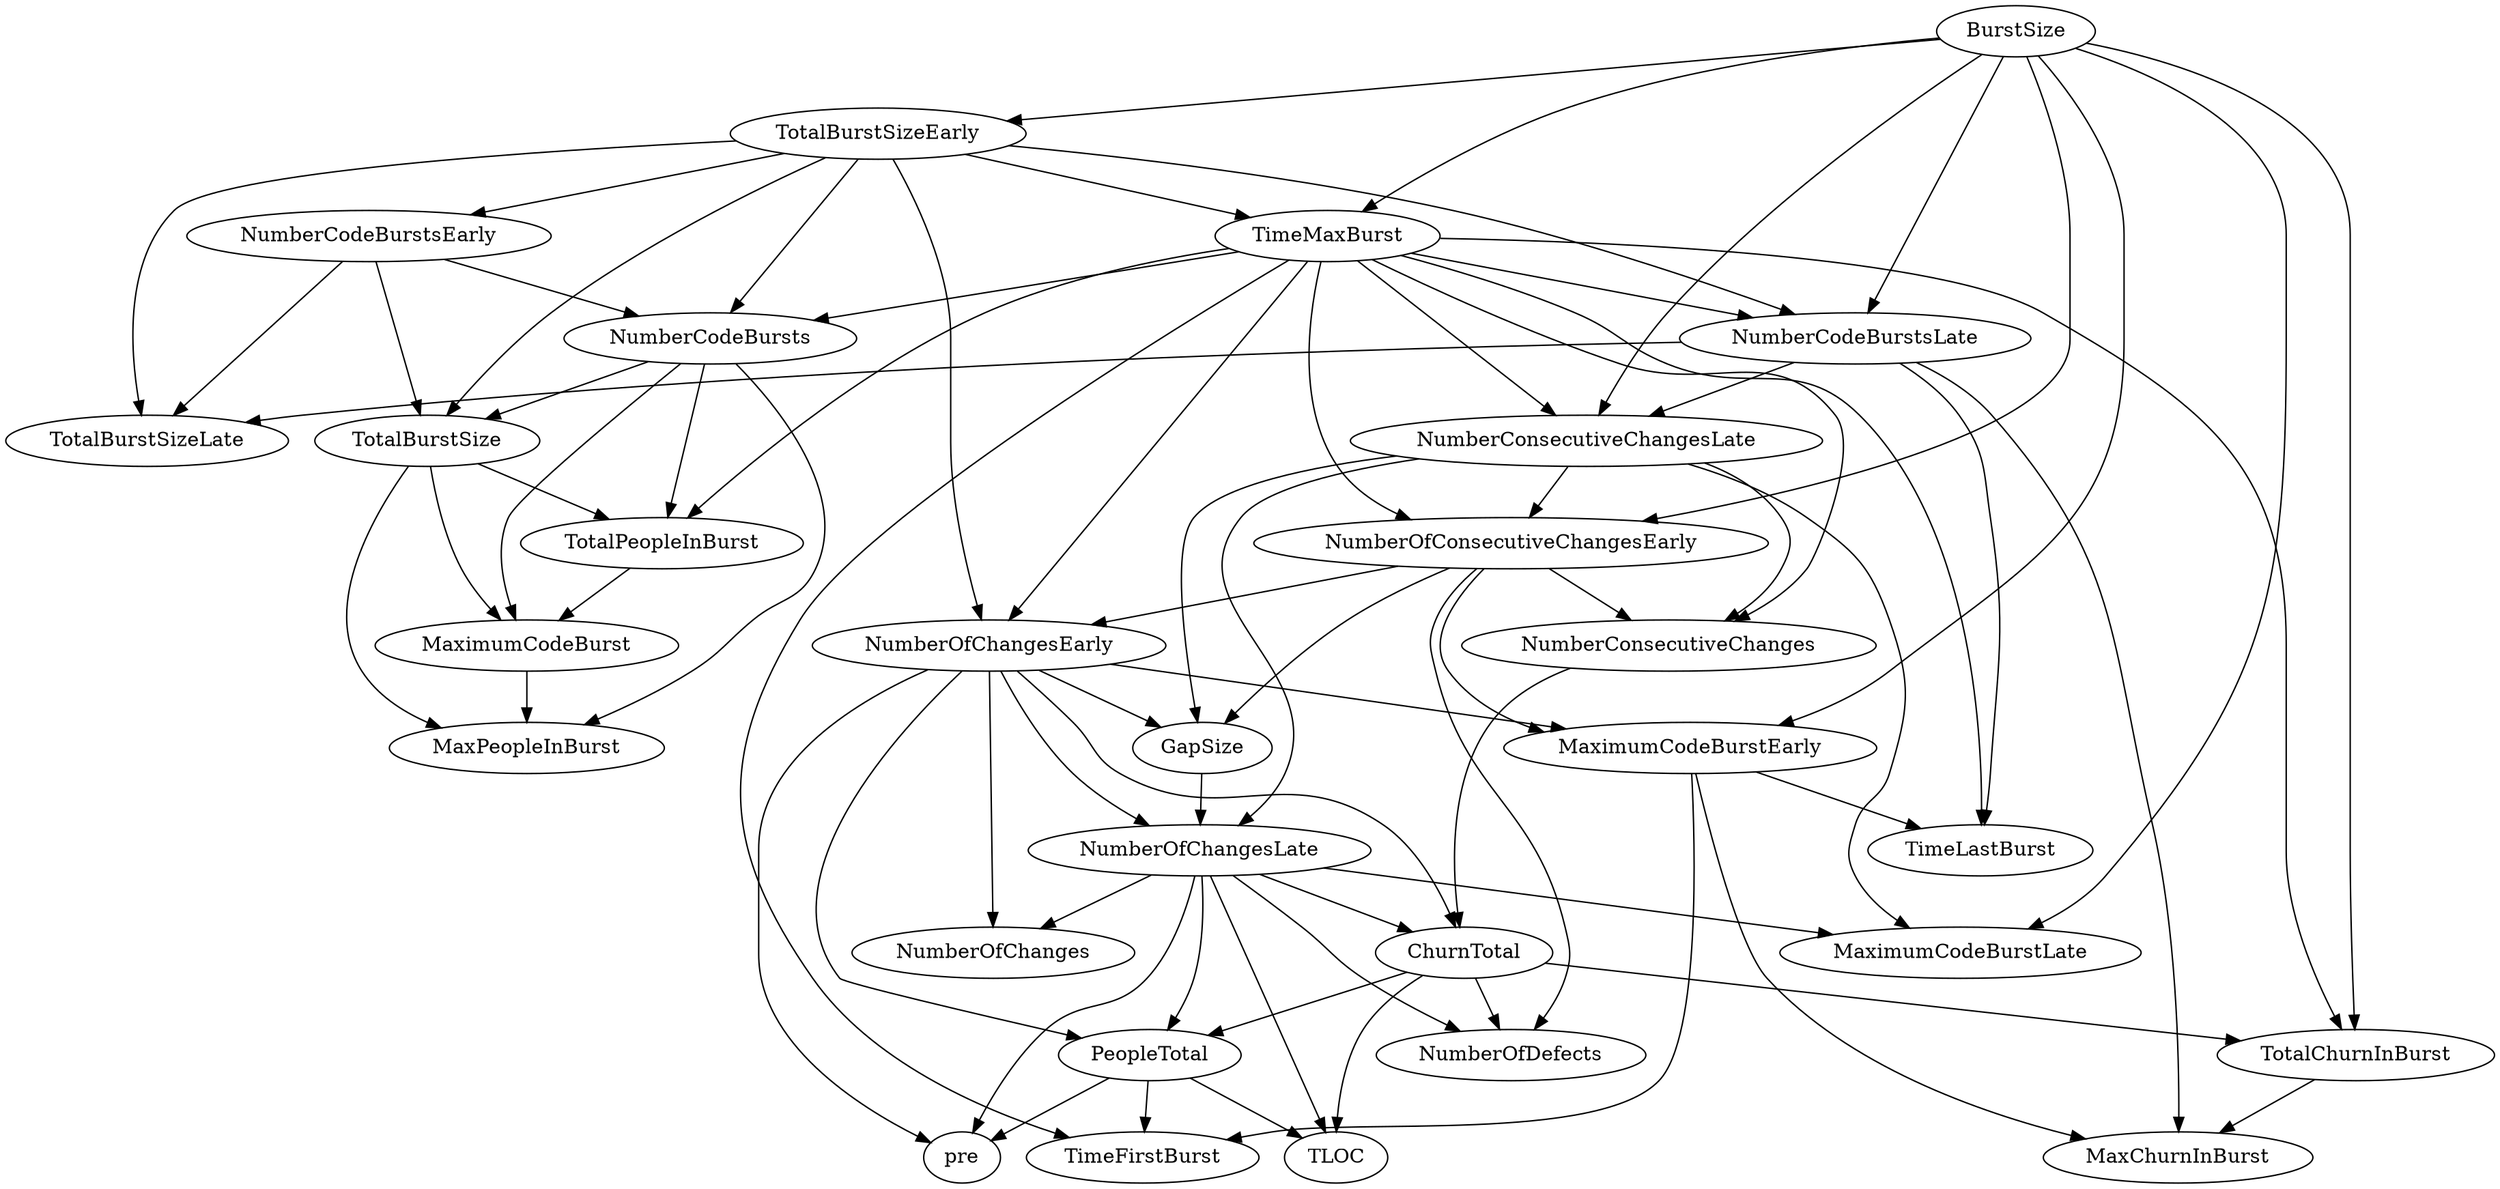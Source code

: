 digraph {
   TotalPeopleInBurst;
   MaximumCodeBurstLate;
   NumberOfChanges;
   MaxPeopleInBurst;
   TotalBurstSizeLate;
   NumberCodeBurstsLate;
   NumberOfChangesLate;
   NumberOfChangesEarly;
   MaxChurnInBurst;
   MaximumCodeBurstEarly;
   NumberCodeBurstsEarly;
   TimeFirstBurst;
   TotalChurnInBurst;
   ChurnTotal;
   MaximumCodeBurst;
   NumberOfConsecutiveChangesEarly;
   NumberConsecutiveChangesLate;
   TotalBurstSizeEarly;
   TotalBurstSize;
   TimeMaxBurst;
   NumberConsecutiveChanges;
   TimeLastBurst;
   NumberCodeBursts;
   PeopleTotal;
   pre;
   NumberOfDefects;
   TLOC;
   GapSize;
   BurstSize;
   TotalPeopleInBurst -> MaximumCodeBurst;
   NumberCodeBurstsLate -> TotalBurstSizeLate;
   NumberCodeBurstsLate -> MaxChurnInBurst;
   NumberCodeBurstsLate -> NumberConsecutiveChangesLate;
   NumberCodeBurstsLate -> TimeLastBurst;
   NumberOfChangesLate -> MaximumCodeBurstLate;
   NumberOfChangesLate -> NumberOfChanges;
   NumberOfChangesLate -> ChurnTotal;
   NumberOfChangesLate -> PeopleTotal;
   NumberOfChangesLate -> pre;
   NumberOfChangesLate -> NumberOfDefects;
   NumberOfChangesLate -> TLOC;
   NumberOfChangesEarly -> NumberOfChanges;
   NumberOfChangesEarly -> NumberOfChangesLate;
   NumberOfChangesEarly -> MaximumCodeBurstEarly;
   NumberOfChangesEarly -> ChurnTotal;
   NumberOfChangesEarly -> PeopleTotal;
   NumberOfChangesEarly -> pre;
   NumberOfChangesEarly -> GapSize;
   MaximumCodeBurstEarly -> MaxChurnInBurst;
   MaximumCodeBurstEarly -> TimeFirstBurst;
   MaximumCodeBurstEarly -> TimeLastBurst;
   NumberCodeBurstsEarly -> TotalBurstSizeLate;
   NumberCodeBurstsEarly -> TotalBurstSize;
   NumberCodeBurstsEarly -> NumberCodeBursts;
   TotalChurnInBurst -> MaxChurnInBurst;
   ChurnTotal -> TotalChurnInBurst;
   ChurnTotal -> PeopleTotal;
   ChurnTotal -> NumberOfDefects;
   ChurnTotal -> TLOC;
   MaximumCodeBurst -> MaxPeopleInBurst;
   NumberOfConsecutiveChangesEarly -> NumberOfChangesEarly;
   NumberOfConsecutiveChangesEarly -> MaximumCodeBurstEarly;
   NumberOfConsecutiveChangesEarly -> NumberConsecutiveChanges;
   NumberOfConsecutiveChangesEarly -> NumberOfDefects;
   NumberOfConsecutiveChangesEarly -> GapSize;
   NumberConsecutiveChangesLate -> MaximumCodeBurstLate;
   NumberConsecutiveChangesLate -> NumberOfChangesLate;
   NumberConsecutiveChangesLate -> NumberOfConsecutiveChangesEarly;
   NumberConsecutiveChangesLate -> NumberConsecutiveChanges;
   NumberConsecutiveChangesLate -> GapSize;
   TotalBurstSizeEarly -> TotalBurstSizeLate;
   TotalBurstSizeEarly -> NumberCodeBurstsLate;
   TotalBurstSizeEarly -> NumberOfChangesEarly;
   TotalBurstSizeEarly -> NumberCodeBurstsEarly;
   TotalBurstSizeEarly -> TotalBurstSize;
   TotalBurstSizeEarly -> TimeMaxBurst;
   TotalBurstSizeEarly -> NumberCodeBursts;
   TotalBurstSize -> TotalPeopleInBurst;
   TotalBurstSize -> MaxPeopleInBurst;
   TotalBurstSize -> MaximumCodeBurst;
   TimeMaxBurst -> TotalPeopleInBurst;
   TimeMaxBurst -> NumberCodeBurstsLate;
   TimeMaxBurst -> NumberOfChangesEarly;
   TimeMaxBurst -> TimeFirstBurst;
   TimeMaxBurst -> TotalChurnInBurst;
   TimeMaxBurst -> NumberOfConsecutiveChangesEarly;
   TimeMaxBurst -> NumberConsecutiveChangesLate;
   TimeMaxBurst -> NumberConsecutiveChanges;
   TimeMaxBurst -> TimeLastBurst;
   TimeMaxBurst -> NumberCodeBursts;
   NumberConsecutiveChanges -> ChurnTotal;
   NumberCodeBursts -> TotalPeopleInBurst;
   NumberCodeBursts -> MaxPeopleInBurst;
   NumberCodeBursts -> MaximumCodeBurst;
   NumberCodeBursts -> TotalBurstSize;
   PeopleTotal -> TimeFirstBurst;
   PeopleTotal -> pre;
   PeopleTotal -> TLOC;
   GapSize -> NumberOfChangesLate;
   BurstSize -> MaximumCodeBurstLate;
   BurstSize -> NumberCodeBurstsLate;
   BurstSize -> MaximumCodeBurstEarly;
   BurstSize -> TotalChurnInBurst;
   BurstSize -> NumberOfConsecutiveChangesEarly;
   BurstSize -> NumberConsecutiveChangesLate;
   BurstSize -> TotalBurstSizeEarly;
   BurstSize -> TimeMaxBurst;
}
